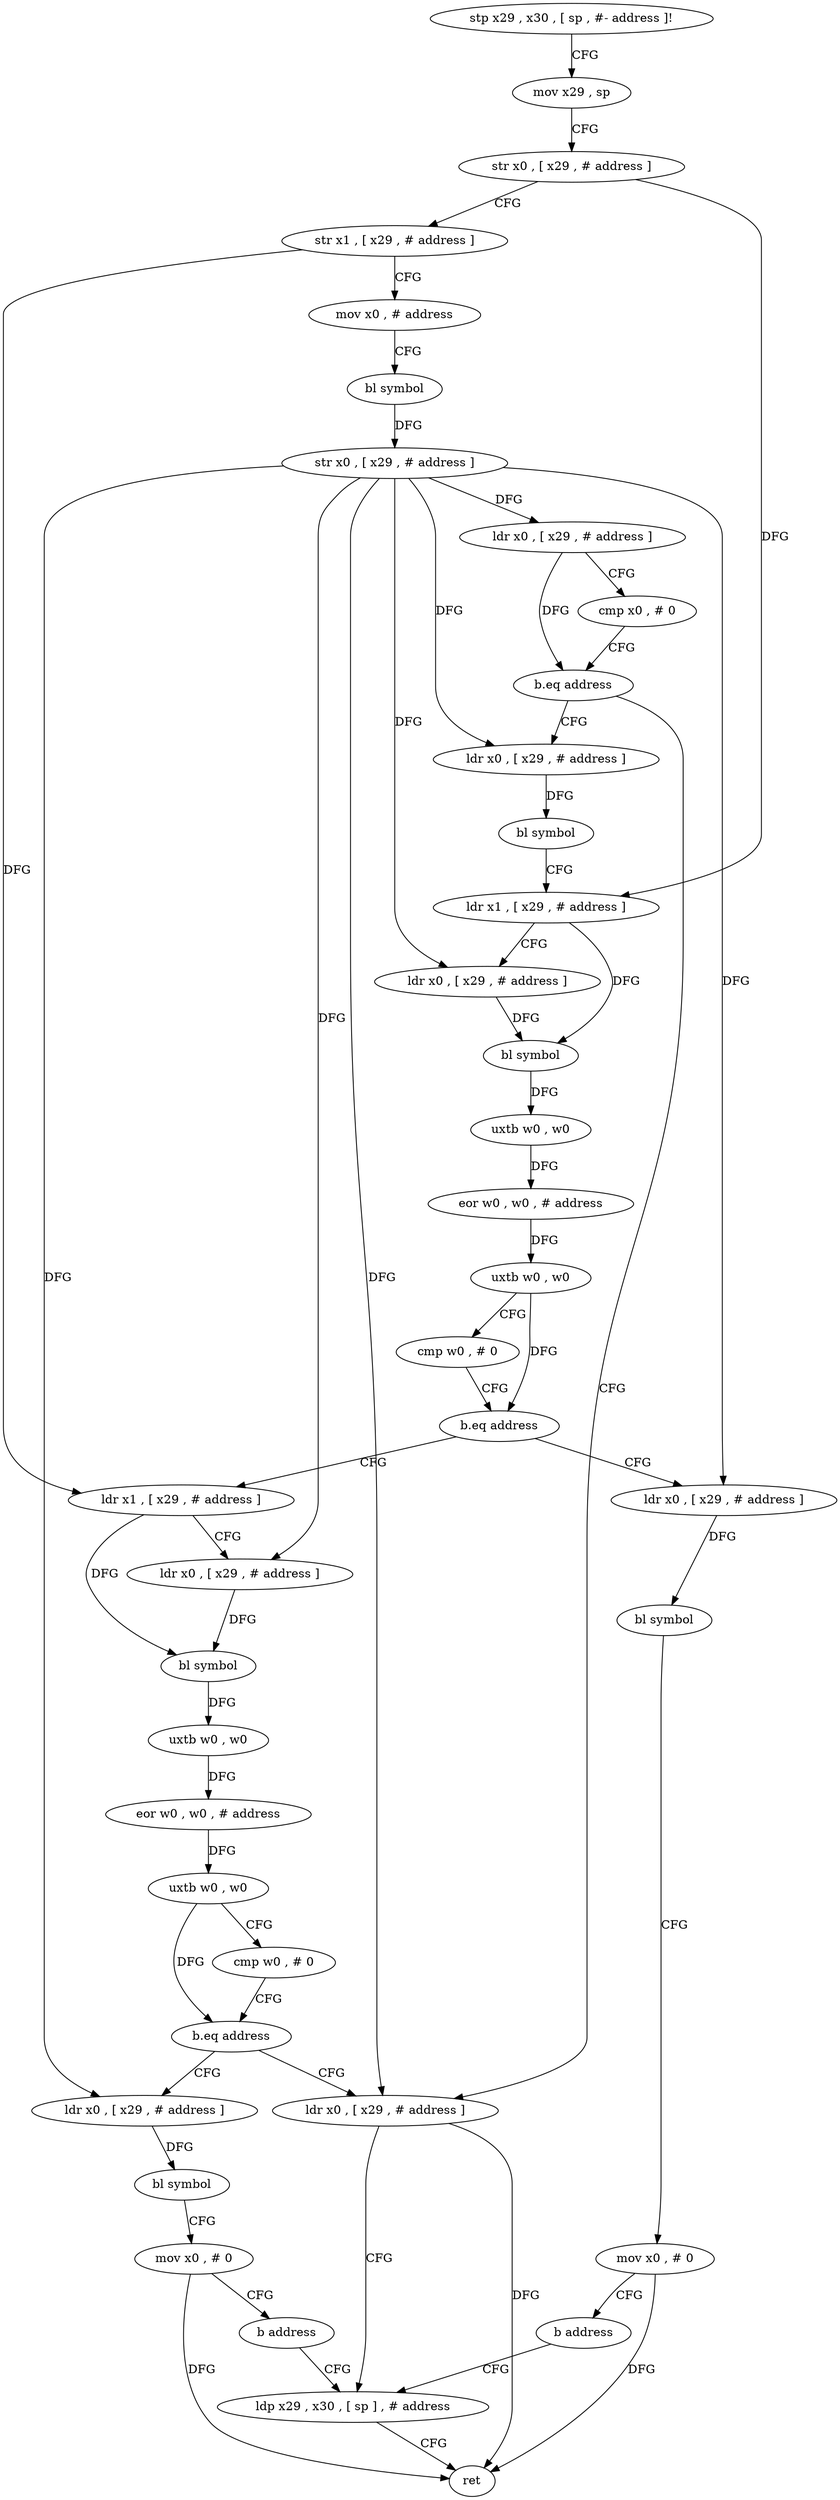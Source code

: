 digraph "func" {
"89064" [label = "stp x29 , x30 , [ sp , #- address ]!" ]
"89068" [label = "mov x29 , sp" ]
"89072" [label = "str x0 , [ x29 , # address ]" ]
"89076" [label = "str x1 , [ x29 , # address ]" ]
"89080" [label = "mov x0 , # address" ]
"89084" [label = "bl symbol" ]
"89088" [label = "str x0 , [ x29 , # address ]" ]
"89092" [label = "ldr x0 , [ x29 , # address ]" ]
"89096" [label = "cmp x0 , # 0" ]
"89100" [label = "b.eq address" ]
"89208" [label = "ldr x0 , [ x29 , # address ]" ]
"89104" [label = "ldr x0 , [ x29 , # address ]" ]
"89212" [label = "ldp x29 , x30 , [ sp ] , # address" ]
"89108" [label = "bl symbol" ]
"89112" [label = "ldr x1 , [ x29 , # address ]" ]
"89116" [label = "ldr x0 , [ x29 , # address ]" ]
"89120" [label = "bl symbol" ]
"89124" [label = "uxtb w0 , w0" ]
"89128" [label = "eor w0 , w0 , # address" ]
"89132" [label = "uxtb w0 , w0" ]
"89136" [label = "cmp w0 , # 0" ]
"89140" [label = "b.eq address" ]
"89160" [label = "ldr x1 , [ x29 , # address ]" ]
"89144" [label = "ldr x0 , [ x29 , # address ]" ]
"89164" [label = "ldr x0 , [ x29 , # address ]" ]
"89168" [label = "bl symbol" ]
"89172" [label = "uxtb w0 , w0" ]
"89176" [label = "eor w0 , w0 , # address" ]
"89180" [label = "uxtb w0 , w0" ]
"89184" [label = "cmp w0 , # 0" ]
"89188" [label = "b.eq address" ]
"89192" [label = "ldr x0 , [ x29 , # address ]" ]
"89148" [label = "bl symbol" ]
"89152" [label = "mov x0 , # 0" ]
"89156" [label = "b address" ]
"89196" [label = "bl symbol" ]
"89200" [label = "mov x0 , # 0" ]
"89204" [label = "b address" ]
"89216" [label = "ret" ]
"89064" -> "89068" [ label = "CFG" ]
"89068" -> "89072" [ label = "CFG" ]
"89072" -> "89076" [ label = "CFG" ]
"89072" -> "89112" [ label = "DFG" ]
"89076" -> "89080" [ label = "CFG" ]
"89076" -> "89160" [ label = "DFG" ]
"89080" -> "89084" [ label = "CFG" ]
"89084" -> "89088" [ label = "DFG" ]
"89088" -> "89092" [ label = "DFG" ]
"89088" -> "89208" [ label = "DFG" ]
"89088" -> "89104" [ label = "DFG" ]
"89088" -> "89116" [ label = "DFG" ]
"89088" -> "89164" [ label = "DFG" ]
"89088" -> "89144" [ label = "DFG" ]
"89088" -> "89192" [ label = "DFG" ]
"89092" -> "89096" [ label = "CFG" ]
"89092" -> "89100" [ label = "DFG" ]
"89096" -> "89100" [ label = "CFG" ]
"89100" -> "89208" [ label = "CFG" ]
"89100" -> "89104" [ label = "CFG" ]
"89208" -> "89212" [ label = "CFG" ]
"89208" -> "89216" [ label = "DFG" ]
"89104" -> "89108" [ label = "DFG" ]
"89212" -> "89216" [ label = "CFG" ]
"89108" -> "89112" [ label = "CFG" ]
"89112" -> "89116" [ label = "CFG" ]
"89112" -> "89120" [ label = "DFG" ]
"89116" -> "89120" [ label = "DFG" ]
"89120" -> "89124" [ label = "DFG" ]
"89124" -> "89128" [ label = "DFG" ]
"89128" -> "89132" [ label = "DFG" ]
"89132" -> "89136" [ label = "CFG" ]
"89132" -> "89140" [ label = "DFG" ]
"89136" -> "89140" [ label = "CFG" ]
"89140" -> "89160" [ label = "CFG" ]
"89140" -> "89144" [ label = "CFG" ]
"89160" -> "89164" [ label = "CFG" ]
"89160" -> "89168" [ label = "DFG" ]
"89144" -> "89148" [ label = "DFG" ]
"89164" -> "89168" [ label = "DFG" ]
"89168" -> "89172" [ label = "DFG" ]
"89172" -> "89176" [ label = "DFG" ]
"89176" -> "89180" [ label = "DFG" ]
"89180" -> "89184" [ label = "CFG" ]
"89180" -> "89188" [ label = "DFG" ]
"89184" -> "89188" [ label = "CFG" ]
"89188" -> "89208" [ label = "CFG" ]
"89188" -> "89192" [ label = "CFG" ]
"89192" -> "89196" [ label = "DFG" ]
"89148" -> "89152" [ label = "CFG" ]
"89152" -> "89156" [ label = "CFG" ]
"89152" -> "89216" [ label = "DFG" ]
"89156" -> "89212" [ label = "CFG" ]
"89196" -> "89200" [ label = "CFG" ]
"89200" -> "89204" [ label = "CFG" ]
"89200" -> "89216" [ label = "DFG" ]
"89204" -> "89212" [ label = "CFG" ]
}
